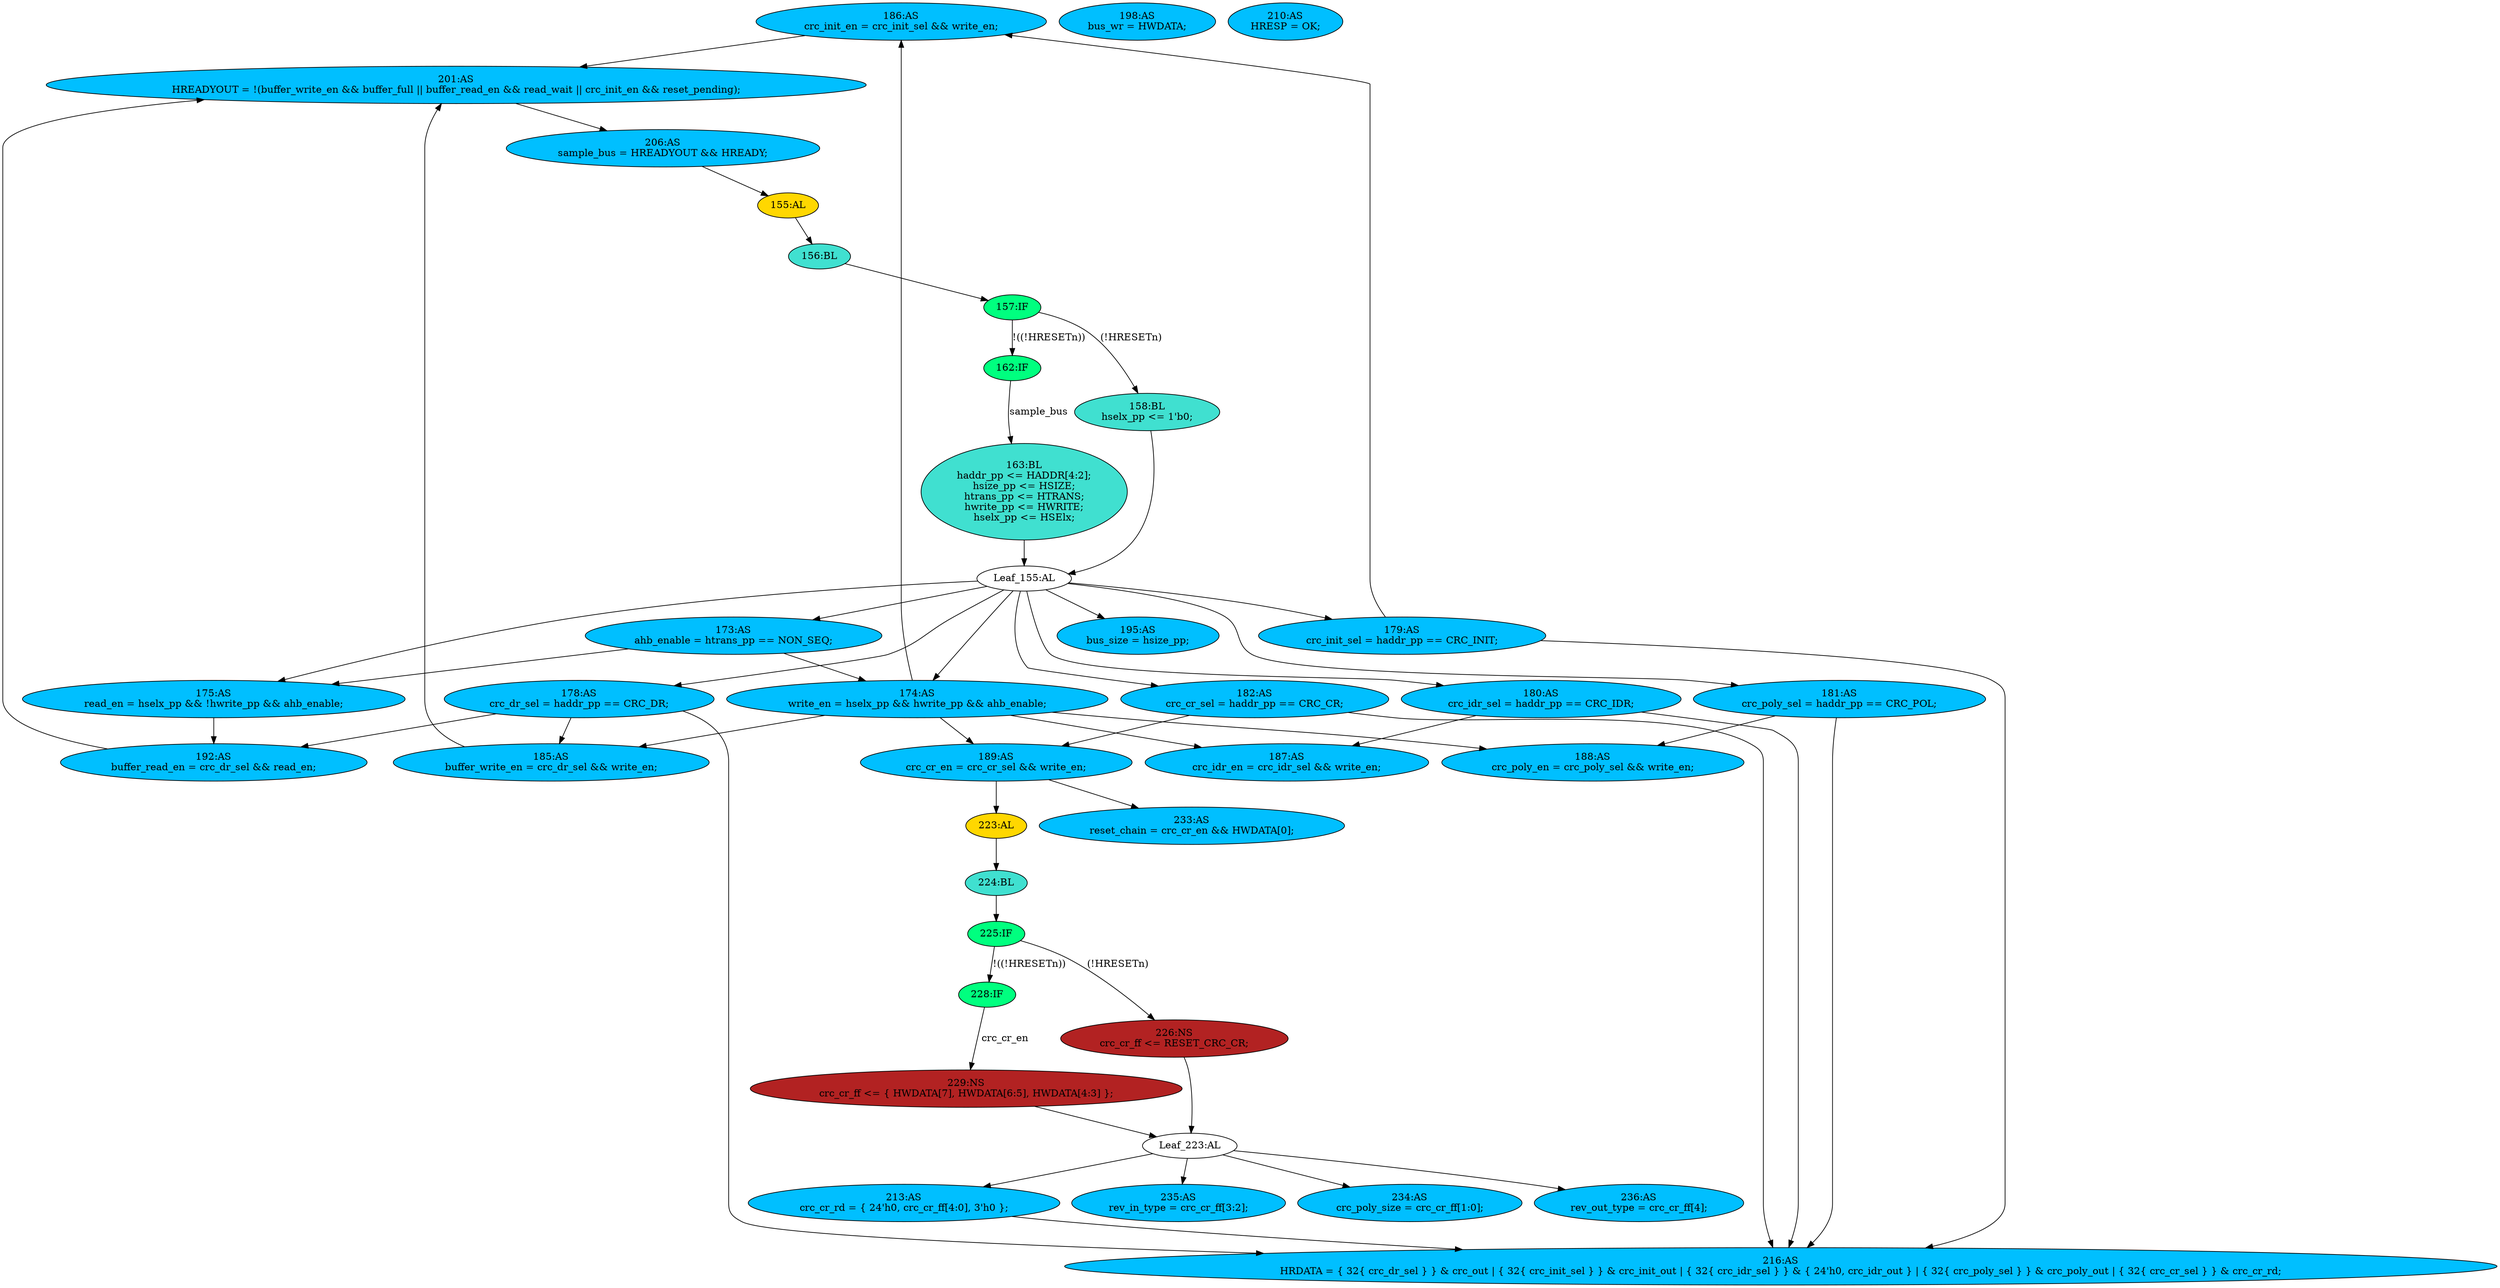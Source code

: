 strict digraph "compose( ,  )" {
	node [label="\N"];
	"186:AS"	 [ast="<pyverilog.vparser.ast.Assign object at 0x7fba166ed510>",
		def_var="['crc_init_en']",
		fillcolor=deepskyblue,
		label="186:AS
crc_init_en = crc_init_sel && write_en;",
		statements="[]",
		style=filled,
		typ=Assign,
		use_var="['crc_init_sel', 'write_en']"];
	"201:AS"	 [ast="<pyverilog.vparser.ast.Assign object at 0x7fba166ef4d0>",
		def_var="['HREADYOUT']",
		fillcolor=deepskyblue,
		label="201:AS
HREADYOUT = !(buffer_write_en && buffer_full || buffer_read_en && read_wait || crc_init_en && reset_pending);",
		statements="[]",
		style=filled,
		typ=Assign,
		use_var="['buffer_write_en', 'buffer_full', 'buffer_read_en', 'read_wait', 'crc_init_en', 'reset_pending']"];
	"186:AS" -> "201:AS";
	"188:AS"	 [ast="<pyverilog.vparser.ast.Assign object at 0x7fba166ed8d0>",
		def_var="['crc_poly_en']",
		fillcolor=deepskyblue,
		label="188:AS
crc_poly_en = crc_poly_sel && write_en;",
		statements="[]",
		style=filled,
		typ=Assign,
		use_var="['crc_poly_sel', 'write_en']"];
	"173:AS"	 [ast="<pyverilog.vparser.ast.Assign object at 0x7fba163172d0>",
		def_var="['ahb_enable']",
		fillcolor=deepskyblue,
		label="173:AS
ahb_enable = htrans_pp == NON_SEQ;",
		statements="[]",
		style=filled,
		typ=Assign,
		use_var="['htrans_pp', 'NON_SEQ']"];
	"174:AS"	 [ast="<pyverilog.vparser.ast.Assign object at 0x7fba16317490>",
		def_var="['write_en']",
		fillcolor=deepskyblue,
		label="174:AS
write_en = hselx_pp && hwrite_pp && ahb_enable;",
		statements="[]",
		style=filled,
		typ=Assign,
		use_var="['hselx_pp', 'hwrite_pp', 'ahb_enable']"];
	"173:AS" -> "174:AS";
	"175:AS"	 [ast="<pyverilog.vparser.ast.Assign object at 0x7fba16317710>",
		def_var="['read_en']",
		fillcolor=deepskyblue,
		label="175:AS
read_en = hselx_pp && !hwrite_pp && ahb_enable;",
		statements="[]",
		style=filled,
		typ=Assign,
		use_var="['hselx_pp', 'hwrite_pp', 'ahb_enable']"];
	"173:AS" -> "175:AS";
	"185:AS"	 [ast="<pyverilog.vparser.ast.Assign object at 0x7fba166ed310>",
		def_var="['buffer_write_en']",
		fillcolor=deepskyblue,
		label="185:AS
buffer_write_en = crc_dr_sel && write_en;",
		statements="[]",
		style=filled,
		typ=Assign,
		use_var="['crc_dr_sel', 'write_en']"];
	"185:AS" -> "201:AS";
	"235:AS"	 [ast="<pyverilog.vparser.ast.Assign object at 0x7fba162a2550>",
		def_var="['rev_in_type']",
		fillcolor=deepskyblue,
		label="235:AS
rev_in_type = crc_cr_ff[3:2];",
		statements="[]",
		style=filled,
		typ=Assign,
		use_var="['crc_cr_ff']"];
	"187:AS"	 [ast="<pyverilog.vparser.ast.Assign object at 0x7fba166ed6d0>",
		def_var="['crc_idr_en']",
		fillcolor=deepskyblue,
		label="187:AS
crc_idr_en = crc_idr_sel && write_en;",
		statements="[]",
		style=filled,
		typ=Assign,
		use_var="['crc_idr_sel', 'write_en']"];
	"163:BL"	 [ast="<pyverilog.vparser.ast.Block object at 0x7fba16317090>",
		fillcolor=turquoise,
		label="163:BL
haddr_pp <= HADDR[4:2];
hsize_pp <= HSIZE;
htrans_pp <= HTRANS;
hwrite_pp <= HWRITE;
hselx_pp <= HSElx;",
		statements="[<pyverilog.vparser.ast.NonblockingSubstitution object at 0x7fba162e2c50>, <pyverilog.vparser.ast.NonblockingSubstitution object \
at 0x7fba162e2e10>, <pyverilog.vparser.ast.NonblockingSubstitution object at 0x7fba162e2f50>, <pyverilog.vparser.ast.NonblockingSubstitution \
object at 0x7fba163170d0>, <pyverilog.vparser.ast.NonblockingSubstitution object at 0x7fba16317210>]",
		style=filled,
		typ=Block];
	"Leaf_155:AL"	 [def_var="['htrans_pp', 'hselx_pp', 'haddr_pp', 'hsize_pp', 'hwrite_pp']",
		label="Leaf_155:AL"];
	"163:BL" -> "Leaf_155:AL"	 [cond="[]",
		lineno=None];
	"Leaf_223:AL"	 [def_var="['crc_cr_ff']",
		label="Leaf_223:AL"];
	"Leaf_223:AL" -> "235:AS";
	"234:AS"	 [ast="<pyverilog.vparser.ast.Assign object at 0x7fba162a2350>",
		def_var="['crc_poly_size']",
		fillcolor=deepskyblue,
		label="234:AS
crc_poly_size = crc_cr_ff[1:0];",
		statements="[]",
		style=filled,
		typ=Assign,
		use_var="['crc_cr_ff']"];
	"Leaf_223:AL" -> "234:AS";
	"236:AS"	 [ast="<pyverilog.vparser.ast.Assign object at 0x7fba162a2790>",
		def_var="['rev_out_type']",
		fillcolor=deepskyblue,
		label="236:AS
rev_out_type = crc_cr_ff[4];",
		statements="[]",
		style=filled,
		typ=Assign,
		use_var="['crc_cr_ff']"];
	"Leaf_223:AL" -> "236:AS";
	"213:AS"	 [ast="<pyverilog.vparser.ast.Assign object at 0x7fba166efa10>",
		def_var="['crc_cr_rd']",
		fillcolor=deepskyblue,
		label="213:AS
crc_cr_rd = { 24'h0, crc_cr_ff[4:0], 3'h0 };",
		statements="[]",
		style=filled,
		typ=Assign,
		use_var="['crc_cr_ff']"];
	"Leaf_223:AL" -> "213:AS";
	"229:NS"	 [ast="<pyverilog.vparser.ast.NonblockingSubstitution object at 0x7fba166f5f10>",
		fillcolor=firebrick,
		label="229:NS
crc_cr_ff <= { HWDATA[7], HWDATA[6:5], HWDATA[4:3] };",
		statements="[<pyverilog.vparser.ast.NonblockingSubstitution object at 0x7fba166f5f10>]",
		style=filled,
		typ=NonblockingSubstitution];
	"229:NS" -> "Leaf_223:AL"	 [cond="[]",
		lineno=None];
	"206:AS"	 [ast="<pyverilog.vparser.ast.Assign object at 0x7fba166ef5d0>",
		def_var="['sample_bus']",
		fillcolor=deepskyblue,
		label="206:AS
sample_bus = HREADYOUT && HREADY;",
		statements="[]",
		style=filled,
		typ=Assign,
		use_var="['HREADYOUT', 'HREADY']"];
	"201:AS" -> "206:AS";
	"226:NS"	 [ast="<pyverilog.vparser.ast.NonblockingSubstitution object at 0x7fba166f5a50>",
		fillcolor=firebrick,
		label="226:NS
crc_cr_ff <= RESET_CRC_CR;",
		statements="[<pyverilog.vparser.ast.NonblockingSubstitution object at 0x7fba166f5a50>]",
		style=filled,
		typ=NonblockingSubstitution];
	"226:NS" -> "Leaf_223:AL"	 [cond="[]",
		lineno=None];
	"181:AS"	 [ast="<pyverilog.vparser.ast.Assign object at 0x7fba16317f10>",
		def_var="['crc_poly_sel']",
		fillcolor=deepskyblue,
		label="181:AS
crc_poly_sel = haddr_pp == CRC_POL;",
		statements="[]",
		style=filled,
		typ=Assign,
		use_var="['haddr_pp', 'CRC_POL']"];
	"181:AS" -> "188:AS";
	"216:AS"	 [ast="<pyverilog.vparser.ast.Assign object at 0x7fba166f5590>",
		def_var="['HRDATA']",
		fillcolor=deepskyblue,
		label="216:AS
HRDATA = { 32{ crc_dr_sel } } & crc_out | { 32{ crc_init_sel } } & crc_init_out | { 32{ crc_idr_sel } } & { 24'h0, crc_idr_\
out } | { 32{ crc_poly_sel } } & crc_poly_out | { 32{ crc_cr_sel } } & crc_cr_rd;",
		statements="[]",
		style=filled,
		typ=Assign,
		use_var="['crc_dr_sel', 'crc_out', 'crc_init_sel', 'crc_init_out', 'crc_idr_sel', 'crc_idr_out', 'crc_poly_sel', 'crc_poly_out', 'crc_cr_\
sel', 'crc_cr_rd']"];
	"181:AS" -> "216:AS";
	"162:IF"	 [ast="<pyverilog.vparser.ast.IfStatement object at 0x7fba162e2a90>",
		fillcolor=springgreen,
		label="162:IF",
		statements="[]",
		style=filled,
		typ=IfStatement];
	"162:IF" -> "163:BL"	 [cond="['sample_bus']",
		label=sample_bus,
		lineno=162];
	"182:AS"	 [ast="<pyverilog.vparser.ast.Assign object at 0x7fba166ed110>",
		def_var="['crc_cr_sel']",
		fillcolor=deepskyblue,
		label="182:AS
crc_cr_sel = haddr_pp == CRC_CR;",
		statements="[]",
		style=filled,
		typ=Assign,
		use_var="['haddr_pp', 'CRC_CR']"];
	"182:AS" -> "216:AS";
	"189:AS"	 [ast="<pyverilog.vparser.ast.Assign object at 0x7fba166eda90>",
		def_var="['crc_cr_en']",
		fillcolor=deepskyblue,
		label="189:AS
crc_cr_en = crc_cr_sel && write_en;",
		statements="[]",
		style=filled,
		typ=Assign,
		use_var="['crc_cr_sel', 'write_en']"];
	"182:AS" -> "189:AS";
	"155:AL"	 [ast="<pyverilog.vparser.ast.Always object at 0x7fba162e26d0>",
		clk_sens=False,
		fillcolor=gold,
		label="155:AL",
		sens="['HCLK']",
		statements="[]",
		style=filled,
		typ=Always,
		use_var="['HTRANS', 'HSIZE', 'sample_bus', 'HADDR', 'HWRITE', 'HSElx', 'HRESETn']"];
	"156:BL"	 [ast="<pyverilog.vparser.ast.Block object at 0x7fba162e2750>",
		fillcolor=turquoise,
		label="156:BL",
		statements="[]",
		style=filled,
		typ=Block];
	"155:AL" -> "156:BL"	 [cond="[]",
		lineno=None];
	"233:AS"	 [ast="<pyverilog.vparser.ast.Assign object at 0x7fba162a2110>",
		def_var="['reset_chain']",
		fillcolor=deepskyblue,
		label="233:AS
reset_chain = crc_cr_en && HWDATA[0];",
		statements="[]",
		style=filled,
		typ=Assign,
		use_var="['crc_cr_en', 'HWDATA']"];
	"224:BL"	 [ast="<pyverilog.vparser.ast.Block object at 0x7fba166f5890>",
		fillcolor=turquoise,
		label="224:BL",
		statements="[]",
		style=filled,
		typ=Block];
	"225:IF"	 [ast="<pyverilog.vparser.ast.IfStatement object at 0x7fba166f5a90>",
		fillcolor=springgreen,
		label="225:IF",
		statements="[]",
		style=filled,
		typ=IfStatement];
	"224:BL" -> "225:IF"	 [cond="[]",
		lineno=None];
	"198:AS"	 [ast="<pyverilog.vparser.ast.Assign object at 0x7fba166edf10>",
		def_var="['bus_wr']",
		fillcolor=deepskyblue,
		label="198:AS
bus_wr = HWDATA;",
		statements="[]",
		style=filled,
		typ=Assign,
		use_var="['HWDATA']"];
	"179:AS"	 [ast="<pyverilog.vparser.ast.Assign object at 0x7fba16317b50>",
		def_var="['crc_init_sel']",
		fillcolor=deepskyblue,
		label="179:AS
crc_init_sel = haddr_pp == CRC_INIT;",
		statements="[]",
		style=filled,
		typ=Assign,
		use_var="['haddr_pp', 'CRC_INIT']"];
	"179:AS" -> "186:AS";
	"179:AS" -> "216:AS";
	"158:BL"	 [ast="<pyverilog.vparser.ast.Block object at 0x7fba162e2590>",
		fillcolor=turquoise,
		label="158:BL
hselx_pp <= 1'b0;",
		statements="[<pyverilog.vparser.ast.NonblockingSubstitution object at 0x7fba162e2910>]",
		style=filled,
		typ=Block];
	"158:BL" -> "Leaf_155:AL"	 [cond="[]",
		lineno=None];
	"157:IF"	 [ast="<pyverilog.vparser.ast.IfStatement object at 0x7fba162e28d0>",
		fillcolor=springgreen,
		label="157:IF",
		statements="[]",
		style=filled,
		typ=IfStatement];
	"157:IF" -> "162:IF"	 [cond="['HRESETn']",
		label="!((!HRESETn))",
		lineno=157];
	"157:IF" -> "158:BL"	 [cond="['HRESETn']",
		label="(!HRESETn)",
		lineno=157];
	"192:AS"	 [ast="<pyverilog.vparser.ast.Assign object at 0x7fba166edc90>",
		def_var="['buffer_read_en']",
		fillcolor=deepskyblue,
		label="192:AS
buffer_read_en = crc_dr_sel && read_en;",
		statements="[]",
		style=filled,
		typ=Assign,
		use_var="['crc_dr_sel', 'read_en']"];
	"192:AS" -> "201:AS";
	"Leaf_155:AL" -> "173:AS";
	"Leaf_155:AL" -> "181:AS";
	"Leaf_155:AL" -> "182:AS";
	"Leaf_155:AL" -> "179:AS";
	"Leaf_155:AL" -> "174:AS";
	"Leaf_155:AL" -> "175:AS";
	"195:AS"	 [ast="<pyverilog.vparser.ast.Assign object at 0x7fba166eddd0>",
		def_var="['bus_size']",
		fillcolor=deepskyblue,
		label="195:AS
bus_size = hsize_pp;",
		statements="[]",
		style=filled,
		typ=Assign,
		use_var="['hsize_pp']"];
	"Leaf_155:AL" -> "195:AS";
	"178:AS"	 [ast="<pyverilog.vparser.ast.Assign object at 0x7fba16317950>",
		def_var="['crc_dr_sel']",
		fillcolor=deepskyblue,
		label="178:AS
crc_dr_sel = haddr_pp == CRC_DR;",
		statements="[]",
		style=filled,
		typ=Assign,
		use_var="['haddr_pp', 'CRC_DR']"];
	"Leaf_155:AL" -> "178:AS";
	"180:AS"	 [ast="<pyverilog.vparser.ast.Assign object at 0x7fba16317d10>",
		def_var="['crc_idr_sel']",
		fillcolor=deepskyblue,
		label="180:AS
crc_idr_sel = haddr_pp == CRC_IDR;",
		statements="[]",
		style=filled,
		typ=Assign,
		use_var="['haddr_pp', 'CRC_IDR']"];
	"Leaf_155:AL" -> "180:AS";
	"225:IF" -> "226:NS"	 [cond="['HRESETn']",
		label="(!HRESETn)",
		lineno=225];
	"228:IF"	 [ast="<pyverilog.vparser.ast.IfStatement object at 0x7fba166f5b90>",
		fillcolor=springgreen,
		label="228:IF",
		statements="[]",
		style=filled,
		typ=IfStatement];
	"225:IF" -> "228:IF"	 [cond="['HRESETn']",
		label="!((!HRESETn))",
		lineno=225];
	"210:AS"	 [ast="<pyverilog.vparser.ast.Assign object at 0x7fba166ef710>",
		def_var="['HRESP']",
		fillcolor=deepskyblue,
		label="210:AS
HRESP = OK;",
		statements="[]",
		style=filled,
		typ=Assign,
		use_var="['OK']"];
	"174:AS" -> "186:AS";
	"174:AS" -> "188:AS";
	"174:AS" -> "185:AS";
	"174:AS" -> "187:AS";
	"174:AS" -> "189:AS";
	"228:IF" -> "229:NS"	 [cond="['crc_cr_en']",
		label=crc_cr_en,
		lineno=228];
	"175:AS" -> "192:AS";
	"223:AL"	 [ast="<pyverilog.vparser.ast.Always object at 0x7fba166f5810>",
		clk_sens=False,
		fillcolor=gold,
		label="223:AL",
		sens="['HCLK']",
		statements="[]",
		style=filled,
		typ=Always,
		use_var="['HWDATA', 'RESET_CRC_CR', 'crc_cr_en', 'HRESETn']"];
	"223:AL" -> "224:BL"	 [cond="[]",
		lineno=None];
	"156:BL" -> "157:IF"	 [cond="[]",
		lineno=None];
	"178:AS" -> "185:AS";
	"178:AS" -> "192:AS";
	"178:AS" -> "216:AS";
	"189:AS" -> "233:AS";
	"189:AS" -> "223:AL";
	"213:AS" -> "216:AS";
	"180:AS" -> "187:AS";
	"180:AS" -> "216:AS";
	"206:AS" -> "155:AL";
}
